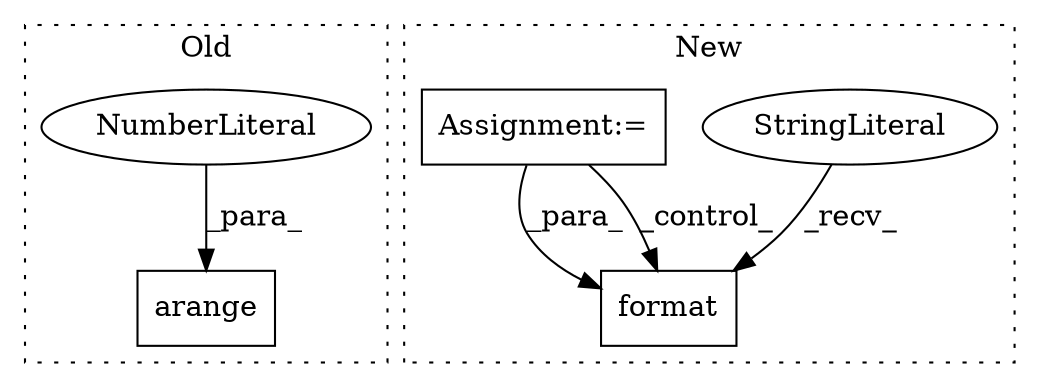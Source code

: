 digraph G {
subgraph cluster0 {
1 [label="arange" a="32" s="186,194" l="7,1" shape="box"];
4 [label="NumberLiteral" a="34" s="193" l="1" shape="ellipse"];
label = "Old";
style="dotted";
}
subgraph cluster1 {
2 [label="format" a="32" s="452,460" l="7,1" shape="box"];
3 [label="StringLiteral" a="45" s="441" l="10" shape="ellipse"];
5 [label="Assignment:=" a="7" s="174" l="1" shape="box"];
label = "New";
style="dotted";
}
3 -> 2 [label="_recv_"];
4 -> 1 [label="_para_"];
5 -> 2 [label="_para_"];
5 -> 2 [label="_control_"];
}